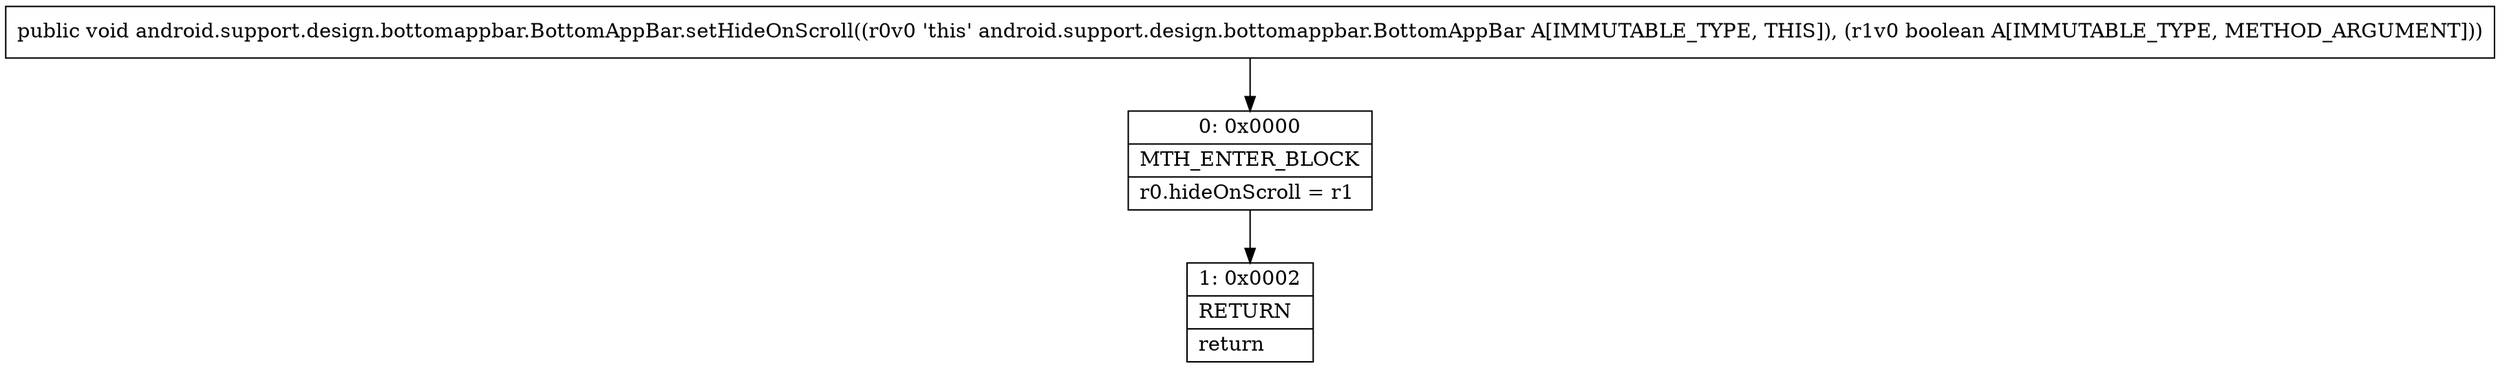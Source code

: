 digraph "CFG forandroid.support.design.bottomappbar.BottomAppBar.setHideOnScroll(Z)V" {
Node_0 [shape=record,label="{0\:\ 0x0000|MTH_ENTER_BLOCK\l|r0.hideOnScroll = r1\l}"];
Node_1 [shape=record,label="{1\:\ 0x0002|RETURN\l|return\l}"];
MethodNode[shape=record,label="{public void android.support.design.bottomappbar.BottomAppBar.setHideOnScroll((r0v0 'this' android.support.design.bottomappbar.BottomAppBar A[IMMUTABLE_TYPE, THIS]), (r1v0 boolean A[IMMUTABLE_TYPE, METHOD_ARGUMENT])) }"];
MethodNode -> Node_0;
Node_0 -> Node_1;
}


